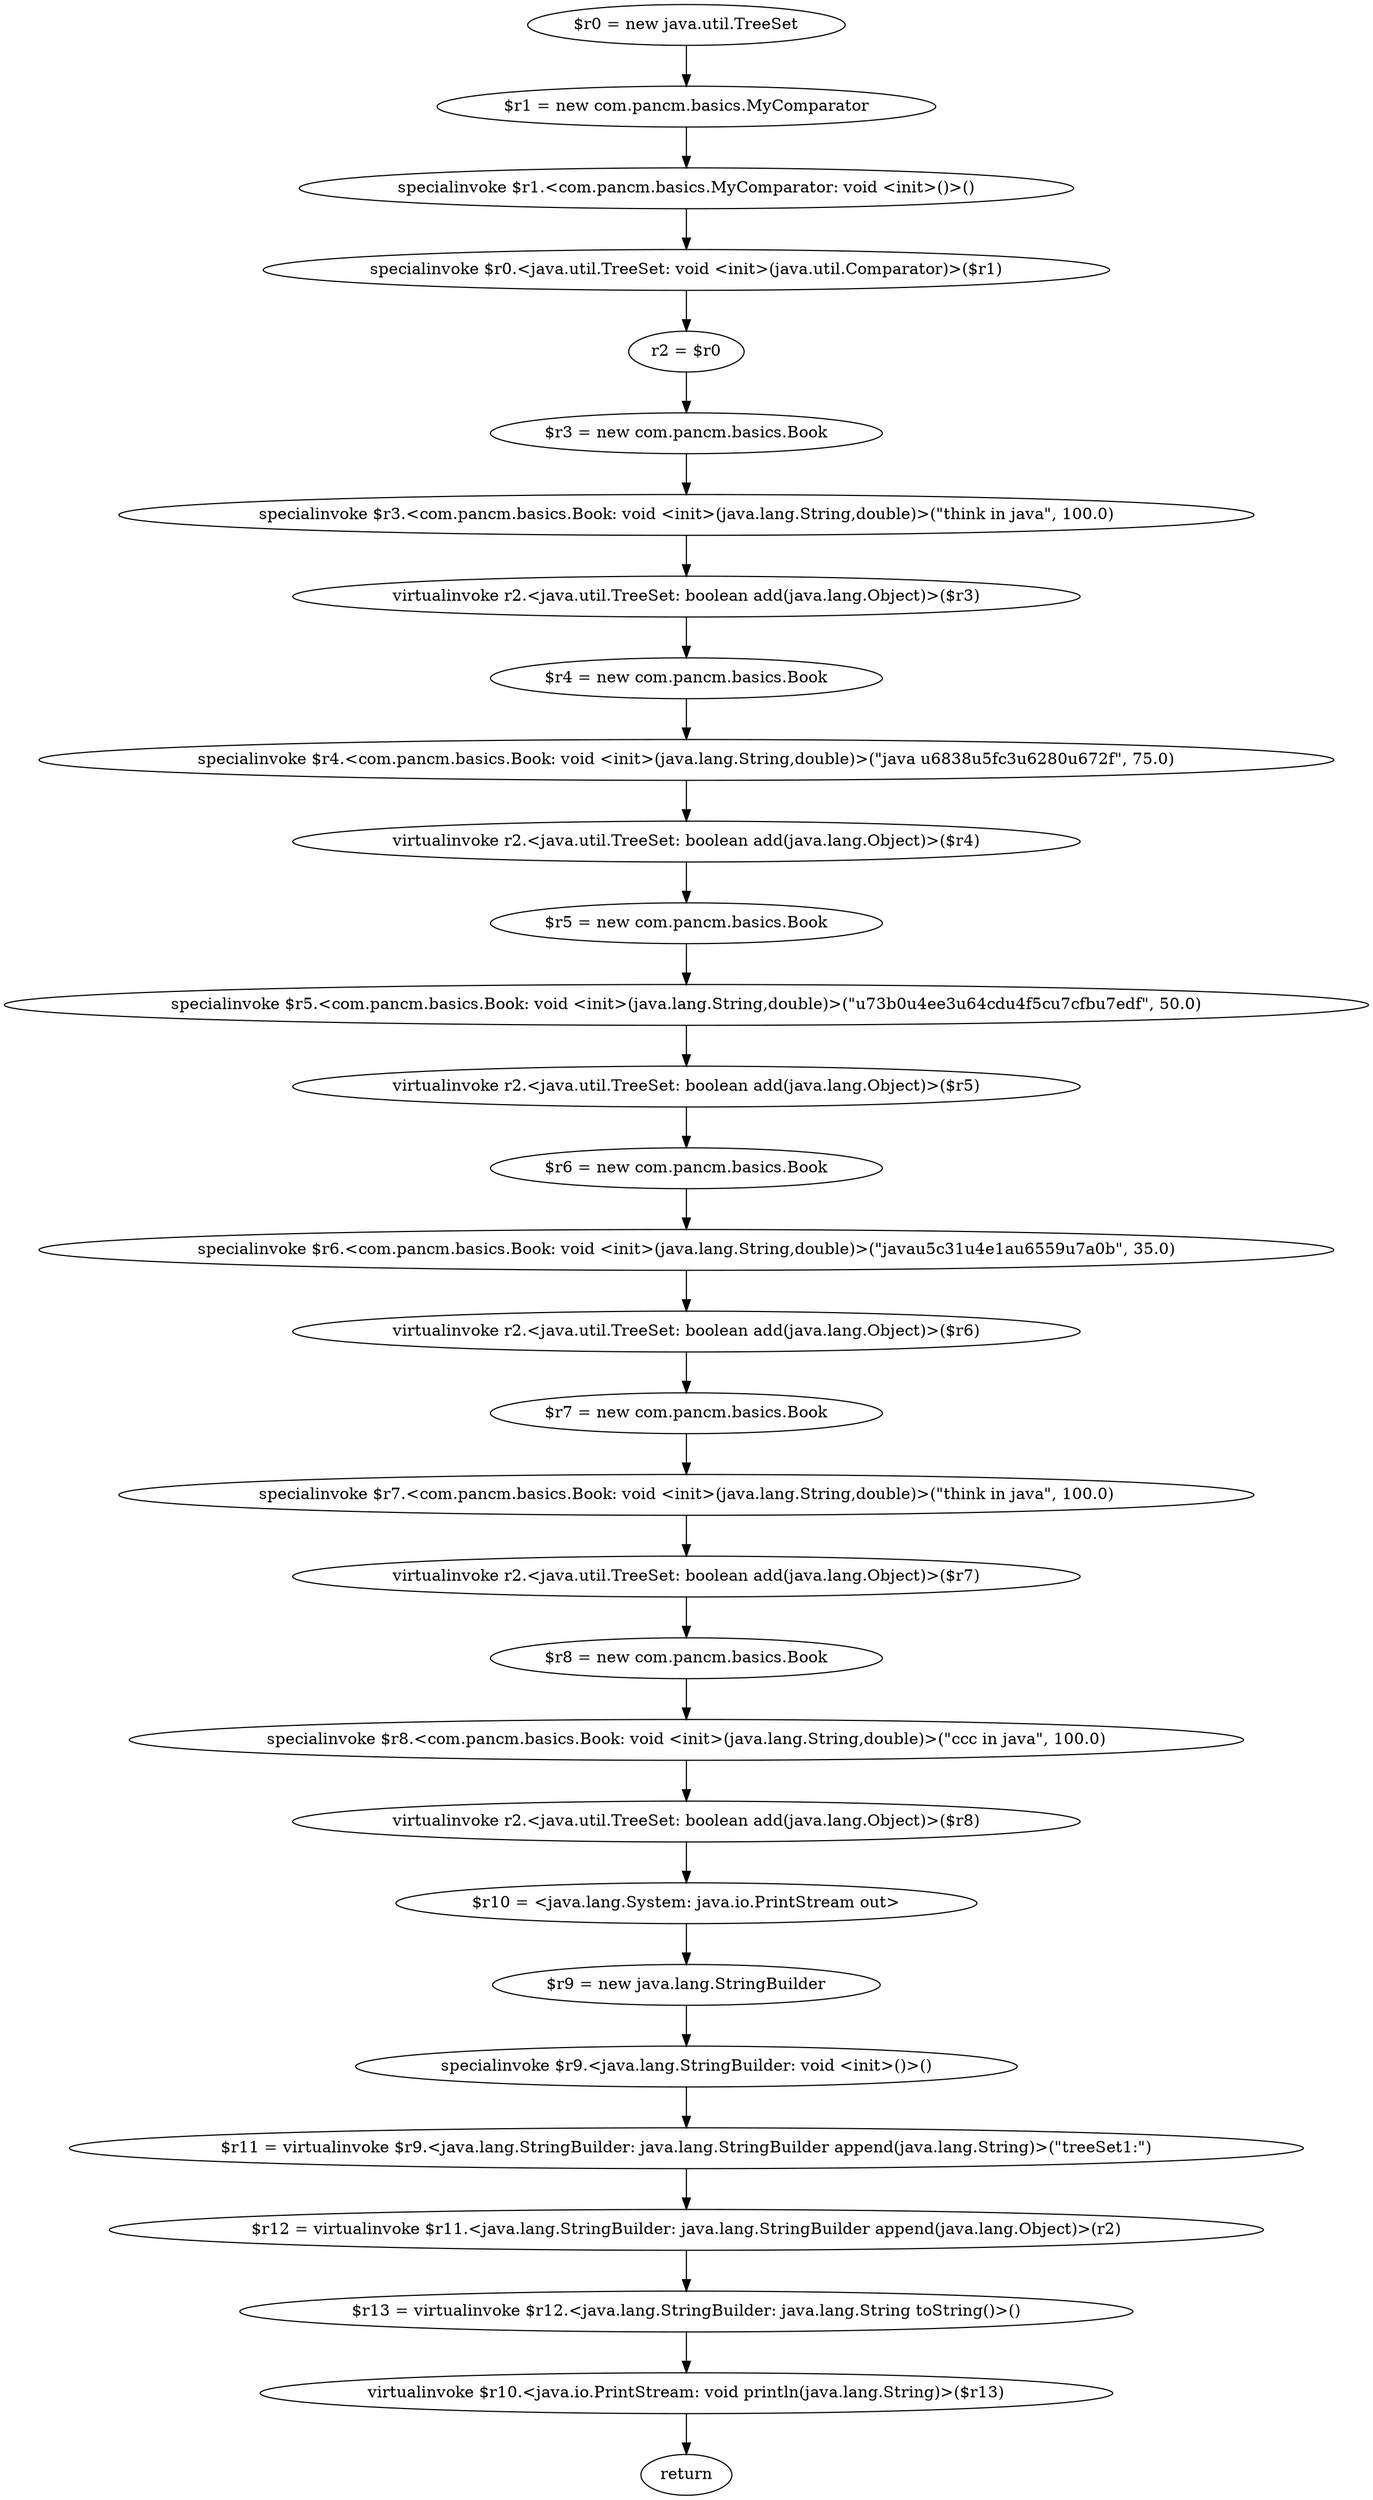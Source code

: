digraph "unitGraph" {
    "$r0 = new java.util.TreeSet"
    "$r1 = new com.pancm.basics.MyComparator"
    "specialinvoke $r1.<com.pancm.basics.MyComparator: void <init>()>()"
    "specialinvoke $r0.<java.util.TreeSet: void <init>(java.util.Comparator)>($r1)"
    "r2 = $r0"
    "$r3 = new com.pancm.basics.Book"
    "specialinvoke $r3.<com.pancm.basics.Book: void <init>(java.lang.String,double)>(\"think in java\", 100.0)"
    "virtualinvoke r2.<java.util.TreeSet: boolean add(java.lang.Object)>($r3)"
    "$r4 = new com.pancm.basics.Book"
    "specialinvoke $r4.<com.pancm.basics.Book: void <init>(java.lang.String,double)>(\"java \u6838\u5fc3\u6280\u672f\", 75.0)"
    "virtualinvoke r2.<java.util.TreeSet: boolean add(java.lang.Object)>($r4)"
    "$r5 = new com.pancm.basics.Book"
    "specialinvoke $r5.<com.pancm.basics.Book: void <init>(java.lang.String,double)>(\"\u73b0\u4ee3\u64cd\u4f5c\u7cfb\u7edf\", 50.0)"
    "virtualinvoke r2.<java.util.TreeSet: boolean add(java.lang.Object)>($r5)"
    "$r6 = new com.pancm.basics.Book"
    "specialinvoke $r6.<com.pancm.basics.Book: void <init>(java.lang.String,double)>(\"java\u5c31\u4e1a\u6559\u7a0b\", 35.0)"
    "virtualinvoke r2.<java.util.TreeSet: boolean add(java.lang.Object)>($r6)"
    "$r7 = new com.pancm.basics.Book"
    "specialinvoke $r7.<com.pancm.basics.Book: void <init>(java.lang.String,double)>(\"think in java\", 100.0)"
    "virtualinvoke r2.<java.util.TreeSet: boolean add(java.lang.Object)>($r7)"
    "$r8 = new com.pancm.basics.Book"
    "specialinvoke $r8.<com.pancm.basics.Book: void <init>(java.lang.String,double)>(\"ccc in java\", 100.0)"
    "virtualinvoke r2.<java.util.TreeSet: boolean add(java.lang.Object)>($r8)"
    "$r10 = <java.lang.System: java.io.PrintStream out>"
    "$r9 = new java.lang.StringBuilder"
    "specialinvoke $r9.<java.lang.StringBuilder: void <init>()>()"
    "$r11 = virtualinvoke $r9.<java.lang.StringBuilder: java.lang.StringBuilder append(java.lang.String)>(\"treeSet1:\")"
    "$r12 = virtualinvoke $r11.<java.lang.StringBuilder: java.lang.StringBuilder append(java.lang.Object)>(r2)"
    "$r13 = virtualinvoke $r12.<java.lang.StringBuilder: java.lang.String toString()>()"
    "virtualinvoke $r10.<java.io.PrintStream: void println(java.lang.String)>($r13)"
    "return"
    "$r0 = new java.util.TreeSet"->"$r1 = new com.pancm.basics.MyComparator";
    "$r1 = new com.pancm.basics.MyComparator"->"specialinvoke $r1.<com.pancm.basics.MyComparator: void <init>()>()";
    "specialinvoke $r1.<com.pancm.basics.MyComparator: void <init>()>()"->"specialinvoke $r0.<java.util.TreeSet: void <init>(java.util.Comparator)>($r1)";
    "specialinvoke $r0.<java.util.TreeSet: void <init>(java.util.Comparator)>($r1)"->"r2 = $r0";
    "r2 = $r0"->"$r3 = new com.pancm.basics.Book";
    "$r3 = new com.pancm.basics.Book"->"specialinvoke $r3.<com.pancm.basics.Book: void <init>(java.lang.String,double)>(\"think in java\", 100.0)";
    "specialinvoke $r3.<com.pancm.basics.Book: void <init>(java.lang.String,double)>(\"think in java\", 100.0)"->"virtualinvoke r2.<java.util.TreeSet: boolean add(java.lang.Object)>($r3)";
    "virtualinvoke r2.<java.util.TreeSet: boolean add(java.lang.Object)>($r3)"->"$r4 = new com.pancm.basics.Book";
    "$r4 = new com.pancm.basics.Book"->"specialinvoke $r4.<com.pancm.basics.Book: void <init>(java.lang.String,double)>(\"java \u6838\u5fc3\u6280\u672f\", 75.0)";
    "specialinvoke $r4.<com.pancm.basics.Book: void <init>(java.lang.String,double)>(\"java \u6838\u5fc3\u6280\u672f\", 75.0)"->"virtualinvoke r2.<java.util.TreeSet: boolean add(java.lang.Object)>($r4)";
    "virtualinvoke r2.<java.util.TreeSet: boolean add(java.lang.Object)>($r4)"->"$r5 = new com.pancm.basics.Book";
    "$r5 = new com.pancm.basics.Book"->"specialinvoke $r5.<com.pancm.basics.Book: void <init>(java.lang.String,double)>(\"\u73b0\u4ee3\u64cd\u4f5c\u7cfb\u7edf\", 50.0)";
    "specialinvoke $r5.<com.pancm.basics.Book: void <init>(java.lang.String,double)>(\"\u73b0\u4ee3\u64cd\u4f5c\u7cfb\u7edf\", 50.0)"->"virtualinvoke r2.<java.util.TreeSet: boolean add(java.lang.Object)>($r5)";
    "virtualinvoke r2.<java.util.TreeSet: boolean add(java.lang.Object)>($r5)"->"$r6 = new com.pancm.basics.Book";
    "$r6 = new com.pancm.basics.Book"->"specialinvoke $r6.<com.pancm.basics.Book: void <init>(java.lang.String,double)>(\"java\u5c31\u4e1a\u6559\u7a0b\", 35.0)";
    "specialinvoke $r6.<com.pancm.basics.Book: void <init>(java.lang.String,double)>(\"java\u5c31\u4e1a\u6559\u7a0b\", 35.0)"->"virtualinvoke r2.<java.util.TreeSet: boolean add(java.lang.Object)>($r6)";
    "virtualinvoke r2.<java.util.TreeSet: boolean add(java.lang.Object)>($r6)"->"$r7 = new com.pancm.basics.Book";
    "$r7 = new com.pancm.basics.Book"->"specialinvoke $r7.<com.pancm.basics.Book: void <init>(java.lang.String,double)>(\"think in java\", 100.0)";
    "specialinvoke $r7.<com.pancm.basics.Book: void <init>(java.lang.String,double)>(\"think in java\", 100.0)"->"virtualinvoke r2.<java.util.TreeSet: boolean add(java.lang.Object)>($r7)";
    "virtualinvoke r2.<java.util.TreeSet: boolean add(java.lang.Object)>($r7)"->"$r8 = new com.pancm.basics.Book";
    "$r8 = new com.pancm.basics.Book"->"specialinvoke $r8.<com.pancm.basics.Book: void <init>(java.lang.String,double)>(\"ccc in java\", 100.0)";
    "specialinvoke $r8.<com.pancm.basics.Book: void <init>(java.lang.String,double)>(\"ccc in java\", 100.0)"->"virtualinvoke r2.<java.util.TreeSet: boolean add(java.lang.Object)>($r8)";
    "virtualinvoke r2.<java.util.TreeSet: boolean add(java.lang.Object)>($r8)"->"$r10 = <java.lang.System: java.io.PrintStream out>";
    "$r10 = <java.lang.System: java.io.PrintStream out>"->"$r9 = new java.lang.StringBuilder";
    "$r9 = new java.lang.StringBuilder"->"specialinvoke $r9.<java.lang.StringBuilder: void <init>()>()";
    "specialinvoke $r9.<java.lang.StringBuilder: void <init>()>()"->"$r11 = virtualinvoke $r9.<java.lang.StringBuilder: java.lang.StringBuilder append(java.lang.String)>(\"treeSet1:\")";
    "$r11 = virtualinvoke $r9.<java.lang.StringBuilder: java.lang.StringBuilder append(java.lang.String)>(\"treeSet1:\")"->"$r12 = virtualinvoke $r11.<java.lang.StringBuilder: java.lang.StringBuilder append(java.lang.Object)>(r2)";
    "$r12 = virtualinvoke $r11.<java.lang.StringBuilder: java.lang.StringBuilder append(java.lang.Object)>(r2)"->"$r13 = virtualinvoke $r12.<java.lang.StringBuilder: java.lang.String toString()>()";
    "$r13 = virtualinvoke $r12.<java.lang.StringBuilder: java.lang.String toString()>()"->"virtualinvoke $r10.<java.io.PrintStream: void println(java.lang.String)>($r13)";
    "virtualinvoke $r10.<java.io.PrintStream: void println(java.lang.String)>($r13)"->"return";
}
